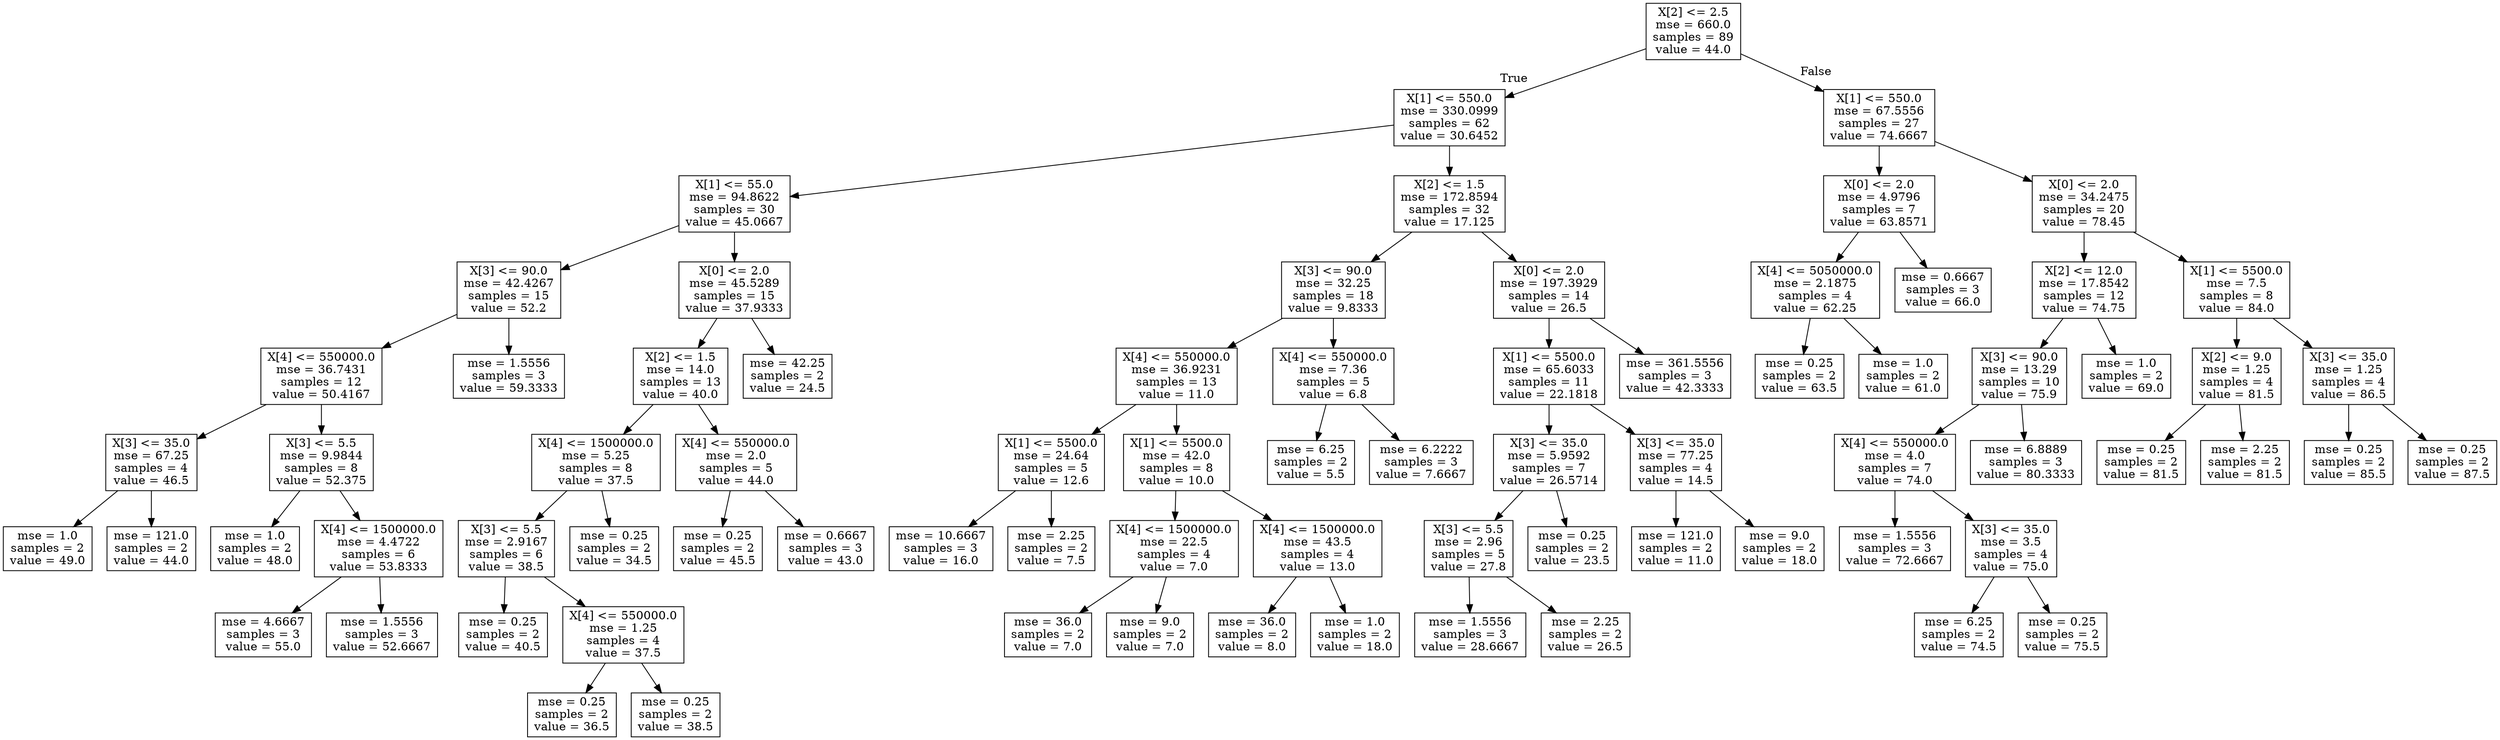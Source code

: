 digraph Tree {
node [shape=box] ;
0 [label="X[2] <= 2.5\nmse = 660.0\nsamples = 89\nvalue = 44.0"] ;
1 [label="X[1] <= 550.0\nmse = 330.0999\nsamples = 62\nvalue = 30.6452"] ;
0 -> 1 [labeldistance=2.5, labelangle=45, headlabel="True"] ;
2 [label="X[1] <= 55.0\nmse = 94.8622\nsamples = 30\nvalue = 45.0667"] ;
1 -> 2 ;
3 [label="X[3] <= 90.0\nmse = 42.4267\nsamples = 15\nvalue = 52.2"] ;
2 -> 3 ;
4 [label="X[4] <= 550000.0\nmse = 36.7431\nsamples = 12\nvalue = 50.4167"] ;
3 -> 4 ;
5 [label="X[3] <= 35.0\nmse = 67.25\nsamples = 4\nvalue = 46.5"] ;
4 -> 5 ;
6 [label="mse = 1.0\nsamples = 2\nvalue = 49.0"] ;
5 -> 6 ;
7 [label="mse = 121.0\nsamples = 2\nvalue = 44.0"] ;
5 -> 7 ;
8 [label="X[3] <= 5.5\nmse = 9.9844\nsamples = 8\nvalue = 52.375"] ;
4 -> 8 ;
9 [label="mse = 1.0\nsamples = 2\nvalue = 48.0"] ;
8 -> 9 ;
10 [label="X[4] <= 1500000.0\nmse = 4.4722\nsamples = 6\nvalue = 53.8333"] ;
8 -> 10 ;
11 [label="mse = 4.6667\nsamples = 3\nvalue = 55.0"] ;
10 -> 11 ;
12 [label="mse = 1.5556\nsamples = 3\nvalue = 52.6667"] ;
10 -> 12 ;
13 [label="mse = 1.5556\nsamples = 3\nvalue = 59.3333"] ;
3 -> 13 ;
14 [label="X[0] <= 2.0\nmse = 45.5289\nsamples = 15\nvalue = 37.9333"] ;
2 -> 14 ;
15 [label="X[2] <= 1.5\nmse = 14.0\nsamples = 13\nvalue = 40.0"] ;
14 -> 15 ;
16 [label="X[4] <= 1500000.0\nmse = 5.25\nsamples = 8\nvalue = 37.5"] ;
15 -> 16 ;
17 [label="X[3] <= 5.5\nmse = 2.9167\nsamples = 6\nvalue = 38.5"] ;
16 -> 17 ;
18 [label="mse = 0.25\nsamples = 2\nvalue = 40.5"] ;
17 -> 18 ;
19 [label="X[4] <= 550000.0\nmse = 1.25\nsamples = 4\nvalue = 37.5"] ;
17 -> 19 ;
20 [label="mse = 0.25\nsamples = 2\nvalue = 36.5"] ;
19 -> 20 ;
21 [label="mse = 0.25\nsamples = 2\nvalue = 38.5"] ;
19 -> 21 ;
22 [label="mse = 0.25\nsamples = 2\nvalue = 34.5"] ;
16 -> 22 ;
23 [label="X[4] <= 550000.0\nmse = 2.0\nsamples = 5\nvalue = 44.0"] ;
15 -> 23 ;
24 [label="mse = 0.25\nsamples = 2\nvalue = 45.5"] ;
23 -> 24 ;
25 [label="mse = 0.6667\nsamples = 3\nvalue = 43.0"] ;
23 -> 25 ;
26 [label="mse = 42.25\nsamples = 2\nvalue = 24.5"] ;
14 -> 26 ;
27 [label="X[2] <= 1.5\nmse = 172.8594\nsamples = 32\nvalue = 17.125"] ;
1 -> 27 ;
28 [label="X[3] <= 90.0\nmse = 32.25\nsamples = 18\nvalue = 9.8333"] ;
27 -> 28 ;
29 [label="X[4] <= 550000.0\nmse = 36.9231\nsamples = 13\nvalue = 11.0"] ;
28 -> 29 ;
30 [label="X[1] <= 5500.0\nmse = 24.64\nsamples = 5\nvalue = 12.6"] ;
29 -> 30 ;
31 [label="mse = 10.6667\nsamples = 3\nvalue = 16.0"] ;
30 -> 31 ;
32 [label="mse = 2.25\nsamples = 2\nvalue = 7.5"] ;
30 -> 32 ;
33 [label="X[1] <= 5500.0\nmse = 42.0\nsamples = 8\nvalue = 10.0"] ;
29 -> 33 ;
34 [label="X[4] <= 1500000.0\nmse = 22.5\nsamples = 4\nvalue = 7.0"] ;
33 -> 34 ;
35 [label="mse = 36.0\nsamples = 2\nvalue = 7.0"] ;
34 -> 35 ;
36 [label="mse = 9.0\nsamples = 2\nvalue = 7.0"] ;
34 -> 36 ;
37 [label="X[4] <= 1500000.0\nmse = 43.5\nsamples = 4\nvalue = 13.0"] ;
33 -> 37 ;
38 [label="mse = 36.0\nsamples = 2\nvalue = 8.0"] ;
37 -> 38 ;
39 [label="mse = 1.0\nsamples = 2\nvalue = 18.0"] ;
37 -> 39 ;
40 [label="X[4] <= 550000.0\nmse = 7.36\nsamples = 5\nvalue = 6.8"] ;
28 -> 40 ;
41 [label="mse = 6.25\nsamples = 2\nvalue = 5.5"] ;
40 -> 41 ;
42 [label="mse = 6.2222\nsamples = 3\nvalue = 7.6667"] ;
40 -> 42 ;
43 [label="X[0] <= 2.0\nmse = 197.3929\nsamples = 14\nvalue = 26.5"] ;
27 -> 43 ;
44 [label="X[1] <= 5500.0\nmse = 65.6033\nsamples = 11\nvalue = 22.1818"] ;
43 -> 44 ;
45 [label="X[3] <= 35.0\nmse = 5.9592\nsamples = 7\nvalue = 26.5714"] ;
44 -> 45 ;
46 [label="X[3] <= 5.5\nmse = 2.96\nsamples = 5\nvalue = 27.8"] ;
45 -> 46 ;
47 [label="mse = 1.5556\nsamples = 3\nvalue = 28.6667"] ;
46 -> 47 ;
48 [label="mse = 2.25\nsamples = 2\nvalue = 26.5"] ;
46 -> 48 ;
49 [label="mse = 0.25\nsamples = 2\nvalue = 23.5"] ;
45 -> 49 ;
50 [label="X[3] <= 35.0\nmse = 77.25\nsamples = 4\nvalue = 14.5"] ;
44 -> 50 ;
51 [label="mse = 121.0\nsamples = 2\nvalue = 11.0"] ;
50 -> 51 ;
52 [label="mse = 9.0\nsamples = 2\nvalue = 18.0"] ;
50 -> 52 ;
53 [label="mse = 361.5556\nsamples = 3\nvalue = 42.3333"] ;
43 -> 53 ;
54 [label="X[1] <= 550.0\nmse = 67.5556\nsamples = 27\nvalue = 74.6667"] ;
0 -> 54 [labeldistance=2.5, labelangle=-45, headlabel="False"] ;
55 [label="X[0] <= 2.0\nmse = 4.9796\nsamples = 7\nvalue = 63.8571"] ;
54 -> 55 ;
56 [label="X[4] <= 5050000.0\nmse = 2.1875\nsamples = 4\nvalue = 62.25"] ;
55 -> 56 ;
57 [label="mse = 0.25\nsamples = 2\nvalue = 63.5"] ;
56 -> 57 ;
58 [label="mse = 1.0\nsamples = 2\nvalue = 61.0"] ;
56 -> 58 ;
59 [label="mse = 0.6667\nsamples = 3\nvalue = 66.0"] ;
55 -> 59 ;
60 [label="X[0] <= 2.0\nmse = 34.2475\nsamples = 20\nvalue = 78.45"] ;
54 -> 60 ;
61 [label="X[2] <= 12.0\nmse = 17.8542\nsamples = 12\nvalue = 74.75"] ;
60 -> 61 ;
62 [label="X[3] <= 90.0\nmse = 13.29\nsamples = 10\nvalue = 75.9"] ;
61 -> 62 ;
63 [label="X[4] <= 550000.0\nmse = 4.0\nsamples = 7\nvalue = 74.0"] ;
62 -> 63 ;
64 [label="mse = 1.5556\nsamples = 3\nvalue = 72.6667"] ;
63 -> 64 ;
65 [label="X[3] <= 35.0\nmse = 3.5\nsamples = 4\nvalue = 75.0"] ;
63 -> 65 ;
66 [label="mse = 6.25\nsamples = 2\nvalue = 74.5"] ;
65 -> 66 ;
67 [label="mse = 0.25\nsamples = 2\nvalue = 75.5"] ;
65 -> 67 ;
68 [label="mse = 6.8889\nsamples = 3\nvalue = 80.3333"] ;
62 -> 68 ;
69 [label="mse = 1.0\nsamples = 2\nvalue = 69.0"] ;
61 -> 69 ;
70 [label="X[1] <= 5500.0\nmse = 7.5\nsamples = 8\nvalue = 84.0"] ;
60 -> 70 ;
71 [label="X[2] <= 9.0\nmse = 1.25\nsamples = 4\nvalue = 81.5"] ;
70 -> 71 ;
72 [label="mse = 0.25\nsamples = 2\nvalue = 81.5"] ;
71 -> 72 ;
73 [label="mse = 2.25\nsamples = 2\nvalue = 81.5"] ;
71 -> 73 ;
74 [label="X[3] <= 35.0\nmse = 1.25\nsamples = 4\nvalue = 86.5"] ;
70 -> 74 ;
75 [label="mse = 0.25\nsamples = 2\nvalue = 85.5"] ;
74 -> 75 ;
76 [label="mse = 0.25\nsamples = 2\nvalue = 87.5"] ;
74 -> 76 ;
}